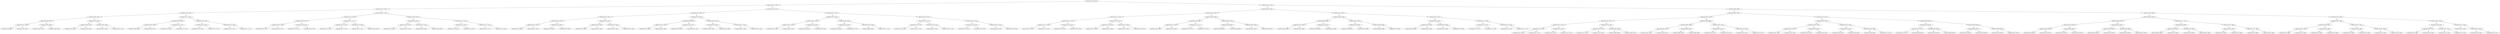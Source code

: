 digraph G{
362741350 [label="Node{data=[3749, 3749]}"]
362741350 -> 410260192
410260192 [label="Node{data=[3179, 3179]}"]
410260192 -> 1562359320
1562359320 [label="Node{data=[2732, 2732]}"]
1562359320 -> 314051431
314051431 [label="Node{data=[1598, 1598]}"]
314051431 -> 1882700440
1882700440 [label="Node{data=[1590, 1590]}"]
1882700440 -> 1215055212
1215055212 [label="Node{data=[1586, 1586]}"]
1215055212 -> 1759741199
1759741199 [label="Node{data=[1555, 1555]}"]
1759741199 -> 978470983
978470983 [label="Node{data=[488, 488]}"]
1759741199 -> 2004666095
2004666095 [label="Node{data=[1585, 1585]}"]
1215055212 -> 1569827401
1569827401 [label="Node{data=[1588, 1588]}"]
1569827401 -> 699303689
699303689 [label="Node{data=[1587, 1587]}"]
1569827401 -> 26665483
26665483 [label="Node{data=[1589, 1589]}"]
1882700440 -> 273422184
273422184 [label="Node{data=[1594, 1594]}"]
273422184 -> 1088365770
1088365770 [label="Node{data=[1592, 1592]}"]
1088365770 -> 487875863
487875863 [label="Node{data=[1591, 1591]}"]
1088365770 -> 723798532
723798532 [label="Node{data=[1593, 1593]}"]
273422184 -> 1529081695
1529081695 [label="Node{data=[1596, 1596]}"]
1529081695 -> 1659074949
1659074949 [label="Node{data=[1595, 1595]}"]
1529081695 -> 1558283283
1558283283 [label="Node{data=[1597, 1597]}"]
314051431 -> 1436320225
1436320225 [label="Node{data=[2724, 2724]}"]
1436320225 -> 285332762
285332762 [label="Node{data=[2663, 2663]}"]
285332762 -> 1758964206
1758964206 [label="Node{data=[1936, 1936]}"]
1758964206 -> 952527355
952527355 [label="Node{data=[1626, 1626]}"]
1758964206 -> 157578379
157578379 [label="Node{data=[1953, 1953]}"]
285332762 -> 382917048
382917048 [label="Node{data=[2722, 2722]}"]
382917048 -> 1126144597
1126144597 [label="Node{data=[2716, 2716]}"]
382917048 -> 1218292348
1218292348 [label="Node{data=[2723, 2723]}"]
1436320225 -> 1651986376
1651986376 [label="Node{data=[2728, 2728]}"]
1651986376 -> 1659389223
1659389223 [label="Node{data=[2726, 2726]}"]
1659389223 -> 1570416157
1570416157 [label="Node{data=[2725, 2725]}"]
1659389223 -> 2029070744
2029070744 [label="Node{data=[2727, 2727]}"]
1651986376 -> 538980417
538980417 [label="Node{data=[2730, 2730]}"]
538980417 -> 4294687
4294687 [label="Node{data=[2729, 2729]}"]
538980417 -> 140737604
140737604 [label="Node{data=[2731, 2731]}"]
1562359320 -> 2041522489
2041522489 [label="Node{data=[2781, 2781]}"]
2041522489 -> 1479326837
1479326837 [label="Node{data=[2740, 2740]}"]
1479326837 -> 1419888159
1419888159 [label="Node{data=[2736, 2736]}"]
1419888159 -> 1194525075
1194525075 [label="Node{data=[2734, 2734]}"]
1194525075 -> 1205149357
1205149357 [label="Node{data=[2733, 2733]}"]
1194525075 -> 2049432886
2049432886 [label="Node{data=[2735, 2735]}"]
1419888159 -> 543976787
543976787 [label="Node{data=[2738, 2738]}"]
543976787 -> 2131545940
2131545940 [label="Node{data=[2737, 2737]}"]
543976787 -> 272864878
272864878 [label="Node{data=[2739, 2739]}"]
1479326837 -> 1414084413
1414084413 [label="Node{data=[2777, 2777]}"]
1414084413 -> 386719250
386719250 [label="Node{data=[2775, 2775]}"]
386719250 -> 241423816
241423816 [label="Node{data=[2743, 2743]}"]
386719250 -> 44028556
44028556 [label="Node{data=[2776, 2776]}"]
1414084413 -> 536014141
536014141 [label="Node{data=[2779, 2779]}"]
536014141 -> 1862229151
1862229151 [label="Node{data=[2778, 2778]}"]
536014141 -> 2124552477
2124552477 [label="Node{data=[2780, 2780]}"]
2041522489 -> 47558647
47558647 [label="Node{data=[3050, 3050]}"]
47558647 -> 180760981
180760981 [label="Node{data=[2785, 2785]}"]
180760981 -> 516530166
516530166 [label="Node{data=[2783, 2783]}"]
516530166 -> 1892489155
1892489155 [label="Node{data=[2782, 2782]}"]
516530166 -> 1606988858
1606988858 [label="Node{data=[2784, 2784]}"]
180760981 -> 1681485007
1681485007 [label="Node{data=[2787, 2787]}"]
1681485007 -> 920480145
920480145 [label="Node{data=[2786, 2786]}"]
1681485007 -> 775295878
775295878 [label="Node{data=[3032, 3032]}"]
47558647 -> 876940062
876940062 [label="Node{data=[3175, 3175]}"]
876940062 -> 456480333
456480333 [label="Node{data=[3155, 3155]}"]
456480333 -> 1182348635
1182348635 [label="Node{data=[3142, 3142]}"]
456480333 -> 1489876017
1489876017 [label="Node{data=[3174, 3174]}"]
876940062 -> 1145854413
1145854413 [label="Node{data=[3177, 3177]}"]
1145854413 -> 1979381815
1979381815 [label="Node{data=[3176, 3176]}"]
1145854413 -> 2057754686
2057754686 [label="Node{data=[3178, 3178]}"]
410260192 -> 1342146407
1342146407 [label="Node{data=[3513, 3513]}"]
1342146407 -> 1775975780
1775975780 [label="Node{data=[3195, 3195]}"]
1775975780 -> 1271028520
1271028520 [label="Node{data=[3187, 3187]}"]
1271028520 -> 132713798
132713798 [label="Node{data=[3183, 3183]}"]
132713798 -> 882796131
882796131 [label="Node{data=[3181, 3181]}"]
882796131 -> 77483401
77483401 [label="Node{data=[3180, 3180]}"]
882796131 -> 1566330153
1566330153 [label="Node{data=[3182, 3182]}"]
132713798 -> 303098105
303098105 [label="Node{data=[3185, 3185]}"]
303098105 -> 1434073510
1434073510 [label="Node{data=[3184, 3184]}"]
303098105 -> 595514501
595514501 [label="Node{data=[3186, 3186]}"]
1271028520 -> 477421766
477421766 [label="Node{data=[3191, 3191]}"]
477421766 -> 162960529
162960529 [label="Node{data=[3189, 3189]}"]
162960529 -> 218446600
218446600 [label="Node{data=[3188, 3188]}"]
162960529 -> 1477053649
1477053649 [label="Node{data=[3190, 3190]}"]
477421766 -> 1673766342
1673766342 [label="Node{data=[3193, 3193]}"]
1673766342 -> 1592571699
1592571699 [label="Node{data=[3192, 3192]}"]
1673766342 -> 2056587933
2056587933 [label="Node{data=[3194, 3194]}"]
1775975780 -> 1928457626
1928457626 [label="Node{data=[3203, 3203]}"]
1928457626 -> 216177559
216177559 [label="Node{data=[3199, 3199]}"]
216177559 -> 923594775
923594775 [label="Node{data=[3197, 3197]}"]
923594775 -> 1696585097
1696585097 [label="Node{data=[3196, 3196]}"]
923594775 -> 411003277
411003277 [label="Node{data=[3198, 3198]}"]
216177559 -> 14251830
14251830 [label="Node{data=[3201, 3201]}"]
14251830 -> 1342546802
1342546802 [label="Node{data=[3200, 3200]}"]
14251830 -> 1269667686
1269667686 [label="Node{data=[3202, 3202]}"]
1928457626 -> 679328927
679328927 [label="Node{data=[3476, 3476]}"]
679328927 -> 1666588257
1666588257 [label="Node{data=[3205, 3205]}"]
1666588257 -> 515194698
515194698 [label="Node{data=[3204, 3204]}"]
1666588257 -> 956603741
956603741 [label="Node{data=[3206, 3206]}"]
679328927 -> 2086160294
2086160294 [label="Node{data=[3511, 3511]}"]
2086160294 -> 791604058
791604058 [label="Node{data=[3508, 3508]}"]
2086160294 -> 408342170
408342170 [label="Node{data=[3512, 3512]}"]
1342146407 -> 94721720
94721720 [label="Node{data=[3718, 3718]}"]
94721720 -> 1006519517
1006519517 [label="Node{data=[3521, 3521]}"]
1006519517 -> 1674710211
1674710211 [label="Node{data=[3517, 3517]}"]
1674710211 -> 1298021437
1298021437 [label="Node{data=[3515, 3515]}"]
1298021437 -> 1650566072
1650566072 [label="Node{data=[3514, 3514]}"]
1298021437 -> 728812421
728812421 [label="Node{data=[3516, 3516]}"]
1674710211 -> 1480027708
1480027708 [label="Node{data=[3519, 3519]}"]
1480027708 -> 1689525971
1689525971 [label="Node{data=[3518, 3518]}"]
1480027708 -> 187112862
187112862 [label="Node{data=[3520, 3520]}"]
1006519517 -> 648467356
648467356 [label="Node{data=[3550, 3550]}"]
648467356 -> 1166217210
1166217210 [label="Node{data=[3523, 3523]}"]
1166217210 -> 25547551
25547551 [label="Node{data=[3522, 3522]}"]
1166217210 -> 847111516
847111516 [label="Node{data=[3547, 3547]}"]
648467356 -> 584579772
584579772 [label="Node{data=[3716, 3716]}"]
584579772 -> 2146885059
2146885059 [label="Node{data=[3686, 3686]}"]
584579772 -> 1346696201
1346696201 [label="Node{data=[3717, 3717]}"]
94721720 -> 223259736
223259736 [label="Node{data=[3726, 3726]}"]
223259736 -> 282178903
282178903 [label="Node{data=[3722, 3722]}"]
282178903 -> 1501592139
1501592139 [label="Node{data=[3720, 3720]}"]
1501592139 -> 773011918
773011918 [label="Node{data=[3719, 3719]}"]
1501592139 -> 1447521336
1447521336 [label="Node{data=[3721, 3721]}"]
282178903 -> 1260454058
1260454058 [label="Node{data=[3724, 3724]}"]
1260454058 -> 296315303
296315303 [label="Node{data=[3723, 3723]}"]
1260454058 -> 641990421
641990421 [label="Node{data=[3725, 3725]}"]
223259736 -> 1267233097
1267233097 [label="Node{data=[3730, 3730]}"]
1267233097 -> 141499586
141499586 [label="Node{data=[3728, 3728]}"]
141499586 -> 1389471801
1389471801 [label="Node{data=[3727, 3727]}"]
141499586 -> 1800621601
1800621601 [label="Node{data=[3729, 3729]}"]
1267233097 -> 1675196475
1675196475 [label="Node{data=[3747, 3747]}"]
1675196475 -> 320921998
320921998 [label="Node{data=[3746, 3746]}"]
1675196475 -> 1282343859
1282343859 [label="Node{data=[3748, 3748]}"]
362741350 -> 1035759193
1035759193 [label="Node{data=[4718, 4718]}"]
1035759193 -> 361546101
361546101 [label="Node{data=[3935, 3935]}"]
361546101 -> 20213467
20213467 [label="Node{data=[3765, 3765]}"]
20213467 -> 896698325
896698325 [label="Node{data=[3757, 3757]}"]
896698325 -> 1810033028
1810033028 [label="Node{data=[3753, 3753]}"]
1810033028 -> 412486372
412486372 [label="Node{data=[3751, 3751]}"]
412486372 -> 980872603
980872603 [label="Node{data=[3750, 3750]}"]
412486372 -> 463178031
463178031 [label="Node{data=[3752, 3752]}"]
1810033028 -> 1732902161
1732902161 [label="Node{data=[3755, 3755]}"]
1732902161 -> 1335888438
1335888438 [label="Node{data=[3754, 3754]}"]
1732902161 -> 1110916204
1110916204 [label="Node{data=[3756, 3756]}"]
896698325 -> 94509044
94509044 [label="Node{data=[3761, 3761]}"]
94509044 -> 766231332
766231332 [label="Node{data=[3759, 3759]}"]
766231332 -> 1653972253
1653972253 [label="Node{data=[3758, 3758]}"]
766231332 -> 431626623
431626623 [label="Node{data=[3760, 3760]}"]
94509044 -> 213032971
213032971 [label="Node{data=[3763, 3763]}"]
213032971 -> 2146689114
2146689114 [label="Node{data=[3762, 3762]}"]
213032971 -> 826337228
826337228 [label="Node{data=[3764, 3764]}"]
20213467 -> 2021155194
2021155194 [label="Node{data=[3920, 3920]}"]
2021155194 -> 1641231494
1641231494 [label="Node{data=[3769, 3769]}"]
1641231494 -> 29551062
29551062 [label="Node{data=[3767, 3767]}"]
29551062 -> 923406501
923406501 [label="Node{data=[3766, 3766]}"]
29551062 -> 205702287
205702287 [label="Node{data=[3768, 3768]}"]
1641231494 -> 1951245957
1951245957 [label="Node{data=[3771, 3771]}"]
1951245957 -> 1658285443
1658285443 [label="Node{data=[3770, 3770]}"]
1951245957 -> 96454212
96454212 [label="Node{data=[3791, 3791]}"]
2021155194 -> 524491968
524491968 [label="Node{data=[3931, 3931]}"]
524491968 -> 111409187
111409187 [label="Node{data=[3929, 3929]}"]
111409187 -> 1598109185
1598109185 [label="Node{data=[3928, 3928]}"]
111409187 -> 607606347
607606347 [label="Node{data=[3930, 3930]}"]
524491968 -> 588643089
588643089 [label="Node{data=[3933, 3933]}"]
588643089 -> 980319664
980319664 [label="Node{data=[3932, 3932]}"]
588643089 -> 1825158594
1825158594 [label="Node{data=[3934, 3934]}"]
361546101 -> 1917989662
1917989662 [label="Node{data=[3951, 3951]}"]
1917989662 -> 2115207990
2115207990 [label="Node{data=[3943, 3943]}"]
2115207990 -> 937026233
937026233 [label="Node{data=[3939, 3939]}"]
937026233 -> 379532837
379532837 [label="Node{data=[3937, 3937]}"]
379532837 -> 1974873387
1974873387 [label="Node{data=[3936, 3936]}"]
379532837 -> 400431768
400431768 [label="Node{data=[3938, 3938]}"]
937026233 -> 1869283056
1869283056 [label="Node{data=[3941, 3941]}"]
1869283056 -> 2868006
2868006 [label="Node{data=[3940, 3940]}"]
1869283056 -> 1144023421
1144023421 [label="Node{data=[3942, 3942]}"]
2115207990 -> 601727417
601727417 [label="Node{data=[3947, 3947]}"]
601727417 -> 460867148
460867148 [label="Node{data=[3945, 3945]}"]
460867148 -> 1158972662
1158972662 [label="Node{data=[3944, 3944]}"]
460867148 -> 36206248
36206248 [label="Node{data=[3946, 3946]}"]
601727417 -> 1278660413
1278660413 [label="Node{data=[3949, 3949]}"]
1278660413 -> 363182801
363182801 [label="Node{data=[3948, 3948]}"]
1278660413 -> 1954004903
1954004903 [label="Node{data=[3950, 3950]}"]
1917989662 -> 900401847
900401847 [label="Node{data=[4710, 4710]}"]
900401847 -> 1335784472
1335784472 [label="Node{data=[3955, 3955]}"]
1335784472 -> 2010459144
2010459144 [label="Node{data=[3953, 3953]}"]
2010459144 -> 1041645522
1041645522 [label="Node{data=[3952, 3952]}"]
2010459144 -> 1392862229
1392862229 [label="Node{data=[3954, 3954]}"]
1335784472 -> 1862788313
1862788313 [label="Node{data=[4336, 4336]}"]
1862788313 -> 837562461
837562461 [label="Node{data=[3978, 3978]}"]
1862788313 -> 1040937245
1040937245 [label="Node{data=[4709, 4709]}"]
900401847 -> 1180081925
1180081925 [label="Node{data=[4714, 4714]}"]
1180081925 -> 371694138
371694138 [label="Node{data=[4712, 4712]}"]
371694138 -> 1176055419
1176055419 [label="Node{data=[4711, 4711]}"]
371694138 -> 603929660
603929660 [label="Node{data=[4713, 4713]}"]
1180081925 -> 1369645553
1369645553 [label="Node{data=[4716, 4716]}"]
1369645553 -> 2071955381
2071955381 [label="Node{data=[4715, 4715]}"]
1369645553 -> 1956250711
1956250711 [label="Node{data=[4717, 4717]}"]
1035759193 -> 777963556
777963556 [label="Node{data=[6098, 6098]}"]
777963556 -> 1715132599
1715132599 [label="Node{data=[5255, 5255]}"]
1715132599 -> 1635760618
1635760618 [label="Node{data=[4811, 4811]}"]
1635760618 -> 1164161326
1164161326 [label="Node{data=[4726, 4726]}"]
1164161326 -> 488922702
488922702 [label="Node{data=[4722, 4722]}"]
488922702 -> 762040893
762040893 [label="Node{data=[4720, 4720]}"]
762040893 -> 826773139
826773139 [label="Node{data=[4719, 4719]}"]
762040893 -> 1769321300
1769321300 [label="Node{data=[4721, 4721]}"]
488922702 -> 1444693530
1444693530 [label="Node{data=[4724, 4724]}"]
1444693530 -> 630562014
630562014 [label="Node{data=[4723, 4723]}"]
1444693530 -> 673951209
673951209 [label="Node{data=[4725, 4725]}"]
1164161326 -> 1811961003
1811961003 [label="Node{data=[4776, 4776]}"]
1811961003 -> 1478030247
1478030247 [label="Node{data=[4728, 4728]}"]
1478030247 -> 1365440278
1365440278 [label="Node{data=[4727, 4727]}"]
1478030247 -> 609438774
609438774 [label="Node{data=[4729, 4729]}"]
1811961003 -> 1243148571
1243148571 [label="Node{data=[4809, 4809]}"]
1243148571 -> 1434629684
1434629684 [label="Node{data=[4808, 4808]}"]
1243148571 -> 329130453
329130453 [label="Node{data=[4810, 4810]}"]
1635760618 -> 764607852
764607852 [label="Node{data=[4869, 4869]}"]
764607852 -> 546263532
546263532 [label="Node{data=[4865, 4865]}"]
546263532 -> 1627156703
1627156703 [label="Node{data=[4813, 4813]}"]
1627156703 -> 34497948
34497948 [label="Node{data=[4812, 4812]}"]
1627156703 -> 944603436
944603436 [label="Node{data=[4814, 4814]}"]
546263532 -> 1645721592
1645721592 [label="Node{data=[4867, 4867]}"]
1645721592 -> 1643006445
1643006445 [label="Node{data=[4866, 4866]}"]
1645721592 -> 280883913
280883913 [label="Node{data=[4868, 4868]}"]
764607852 -> 1152206099
1152206099 [label="Node{data=[4873, 4873]}"]
1152206099 -> 467304969
467304969 [label="Node{data=[4871, 4871]}"]
467304969 -> 149422526
149422526 [label="Node{data=[4870, 4870]}"]
467304969 -> 2008842704
2008842704 [label="Node{data=[4872, 4872]}"]
1152206099 -> 1503119337
1503119337 [label="Node{data=[5102, 5102]}"]
1503119337 -> 378719256
378719256 [label="Node{data=[5097, 5097]}"]
1503119337 -> 1589627525
1589627525 [label="Node{data=[5179, 5179]}"]
1715132599 -> 1293841027
1293841027 [label="Node{data=[5271, 5271]}"]
1293841027 -> 709975110
709975110 [label="Node{data=[5263, 5263]}"]
709975110 -> 715372312
715372312 [label="Node{data=[5259, 5259]}"]
715372312 -> 183020331
183020331 [label="Node{data=[5257, 5257]}"]
183020331 -> 886852255
886852255 [label="Node{data=[5256, 5256]}"]
183020331 -> 340755246
340755246 [label="Node{data=[5258, 5258]}"]
715372312 -> 602144200
602144200 [label="Node{data=[5261, 5261]}"]
602144200 -> 1813887852
1813887852 [label="Node{data=[5260, 5260]}"]
602144200 -> 985894082
985894082 [label="Node{data=[5262, 5262]}"]
709975110 -> 1383935559
1383935559 [label="Node{data=[5267, 5267]}"]
1383935559 -> 1850508413
1850508413 [label="Node{data=[5265, 5265]}"]
1850508413 -> 1863025667
1863025667 [label="Node{data=[5264, 5264]}"]
1850508413 -> 1233694908
1233694908 [label="Node{data=[5266, 5266]}"]
1383935559 -> 1924964572
1924964572 [label="Node{data=[5269, 5269]}"]
1924964572 -> 2019143066
2019143066 [label="Node{data=[5268, 5268]}"]
1924964572 -> 1262552334
1262552334 [label="Node{data=[5270, 5270]}"]
1293841027 -> 1195393418
1195393418 [label="Node{data=[6090, 6090]}"]
1195393418 -> 1349362686
1349362686 [label="Node{data=[5676, 5676]}"]
1349362686 -> 1701699860
1701699860 [label="Node{data=[5273, 5273]}"]
1701699860 -> 650637762
650637762 [label="Node{data=[5272, 5272]}"]
1701699860 -> 1666103425
1666103425 [label="Node{data=[5644, 5644]}"]
1349362686 -> 1577162053
1577162053 [label="Node{data=[6088, 6088]}"]
1577162053 -> 1416542928
1416542928 [label="Node{data=[6061, 6061]}"]
1577162053 -> 1304303742
1304303742 [label="Node{data=[6089, 6089]}"]
1195393418 -> 1528970232
1528970232 [label="Node{data=[6094, 6094]}"]
1528970232 -> 165361252
165361252 [label="Node{data=[6092, 6092]}"]
165361252 -> 675456437
675456437 [label="Node{data=[6091, 6091]}"]
165361252 -> 352462123
352462123 [label="Node{data=[6093, 6093]}"]
1528970232 -> 1597321608
1597321608 [label="Node{data=[6096, 6096]}"]
1597321608 -> 252527644
252527644 [label="Node{data=[6095, 6095]}"]
1597321608 -> 853485381
853485381 [label="Node{data=[6097, 6097]}"]
777963556 -> 913336136
913336136 [label="Node{data=[7889, 7889]}"]
913336136 -> 1077913983
1077913983 [label="Node{data=[6931, 6931]}"]
1077913983 -> 628570304
628570304 [label="Node{data=[6923, 6923]}"]
628570304 -> 1859765796
1859765796 [label="Node{data=[6919, 6919]}"]
1859765796 -> 1529263760
1529263760 [label="Node{data=[6100, 6100]}"]
1529263760 -> 1718589658
1718589658 [label="Node{data=[6099, 6099]}"]
1529263760 -> 2059541999
2059541999 [label="Node{data=[6918, 6918]}"]
1859765796 -> 1510612085
1510612085 [label="Node{data=[6921, 6921]}"]
1510612085 -> 888583058
888583058 [label="Node{data=[6920, 6920]}"]
1510612085 -> 776295582
776295582 [label="Node{data=[6922, 6922]}"]
628570304 -> 1140988380
1140988380 [label="Node{data=[6927, 6927]}"]
1140988380 -> 1323388061
1323388061 [label="Node{data=[6925, 6925]}"]
1323388061 -> 1326058736
1326058736 [label="Node{data=[6924, 6924]}"]
1323388061 -> 1273974827
1273974827 [label="Node{data=[6926, 6926]}"]
1140988380 -> 527924339
527924339 [label="Node{data=[6929, 6929]}"]
527924339 -> 1538674340
1538674340 [label="Node{data=[6928, 6928]}"]
527924339 -> 1145353390
1145353390 [label="Node{data=[6930, 6930]}"]
1077913983 -> 1973148165
1973148165 [label="Node{data=[7017, 7017]}"]
1973148165 -> 1361818657
1361818657 [label="Node{data=[6935, 6935]}"]
1361818657 -> 947979214
947979214 [label="Node{data=[6933, 6933]}"]
947979214 -> 1493250484
1493250484 [label="Node{data=[6932, 6932]}"]
947979214 -> 1918997347
1918997347 [label="Node{data=[6934, 6934]}"]
1361818657 -> 2120727474
2120727474 [label="Node{data=[6937, 6937]}"]
2120727474 -> 1313364163
1313364163 [label="Node{data=[6936, 6936]}"]
2120727474 -> 504650799
504650799 [label="Node{data=[6967, 6967]}"]
1973148165 -> 1611673093
1611673093 [label="Node{data=[7885, 7885]}"]
1611673093 -> 602514334
602514334 [label="Node{data=[7853, 7853]}"]
602514334 -> 803961184
803961184 [label="Node{data=[7804, 7804]}"]
602514334 -> 329428374
329428374 [label="Node{data=[7884, 7884]}"]
1611673093 -> 1923340769
1923340769 [label="Node{data=[7887, 7887]}"]
1923340769 -> 481845624
481845624 [label="Node{data=[7886, 7886]}"]
1923340769 -> 1760312310
1760312310 [label="Node{data=[7888, 7888]}"]
913336136 -> 1856300384
1856300384 [label="Node{data=[7905, 7905]}"]
1856300384 -> 35931524
35931524 [label="Node{data=[7897, 7897]}"]
35931524 -> 1565021977
1565021977 [label="Node{data=[7893, 7893]}"]
1565021977 -> 1416819917
1416819917 [label="Node{data=[7891, 7891]}"]
1416819917 -> 489981126
489981126 [label="Node{data=[7890, 7890]}"]
1416819917 -> 1025305217
1025305217 [label="Node{data=[7892, 7892]}"]
1565021977 -> 577995428
577995428 [label="Node{data=[7895, 7895]}"]
577995428 -> 1642389179
1642389179 [label="Node{data=[7894, 7894]}"]
577995428 -> 1481598197
1481598197 [label="Node{data=[7896, 7896]}"]
35931524 -> 48088479
48088479 [label="Node{data=[7901, 7901]}"]
48088479 -> 1015353794
1015353794 [label="Node{data=[7899, 7899]}"]
1015353794 -> 2069041647
2069041647 [label="Node{data=[7898, 7898]}"]
1015353794 -> 1478015676
1478015676 [label="Node{data=[7900, 7900]}"]
48088479 -> 881163549
881163549 [label="Node{data=[7903, 7903]}"]
881163549 -> 538603854
538603854 [label="Node{data=[7902, 7902]}"]
881163549 -> 1126551755
1126551755 [label="Node{data=[7904, 7904]}"]
1856300384 -> 1584746313
1584746313 [label="Node{data=[7913, 7913]}"]
1584746313 -> 1091021839
1091021839 [label="Node{data=[7909, 7909]}"]
1091021839 -> 853812576
853812576 [label="Node{data=[7907, 7907]}"]
853812576 -> 1596594303
1596594303 [label="Node{data=[7906, 7906]}"]
853812576 -> 726731732
726731732 [label="Node{data=[7908, 7908]}"]
1091021839 -> 1472900453
1472900453 [label="Node{data=[7911, 7911]}"]
1472900453 -> 1150701017
1150701017 [label="Node{data=[7910, 7910]}"]
1472900453 -> 1274043604
1274043604 [label="Node{data=[7912, 7912]}"]
1584746313 -> 1759310293
1759310293 [label="Node{data=[7915, 7915]}"]
1759310293 -> 1786763310
1786763310 [label="Node{data=[7914, 7914]}"]
1759310293 -> 485599293
485599293 [label="Node{data=[8401, 8401]}"]
485599293 -> 1429094795
1429094795 [label="Node{data=[7949, 7949]}"]
485599293 -> 1525895330
1525895330 [label="Node{data=[8474, 8474]}"]
}